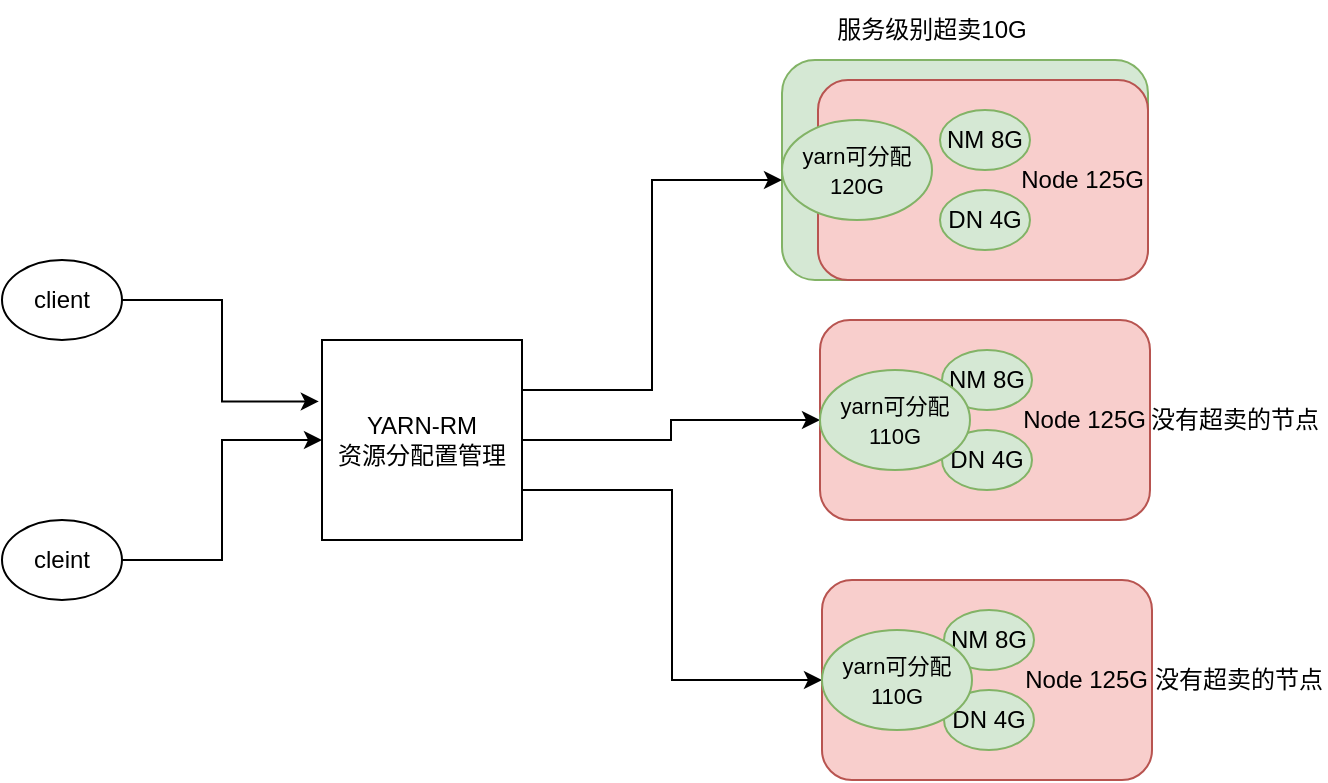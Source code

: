 <mxfile version="27.0.9">
  <diagram name="第 1 页" id="b-wFFnTidDRVDTVF9fiY">
    <mxGraphModel dx="983" dy="530" grid="1" gridSize="10" guides="1" tooltips="1" connect="1" arrows="1" fold="1" page="1" pageScale="1" pageWidth="827" pageHeight="1169" math="0" shadow="0">
      <root>
        <mxCell id="0" />
        <mxCell id="1" parent="0" />
        <mxCell id="ZLMe1sIbapqyTCxvVwkS-2" value="client" style="ellipse;whiteSpace=wrap;html=1;" vertex="1" parent="1">
          <mxGeometry x="80" y="220" width="60" height="40" as="geometry" />
        </mxCell>
        <mxCell id="ZLMe1sIbapqyTCxvVwkS-28" style="edgeStyle=orthogonalEdgeStyle;rounded=0;orthogonalLoop=1;jettySize=auto;html=1;" edge="1" parent="1" source="ZLMe1sIbapqyTCxvVwkS-3" target="ZLMe1sIbapqyTCxvVwkS-18">
          <mxGeometry relative="1" as="geometry" />
        </mxCell>
        <mxCell id="ZLMe1sIbapqyTCxvVwkS-29" style="edgeStyle=orthogonalEdgeStyle;rounded=0;orthogonalLoop=1;jettySize=auto;html=1;exitX=1;exitY=0.75;exitDx=0;exitDy=0;entryX=0;entryY=0.5;entryDx=0;entryDy=0;" edge="1" parent="1" source="ZLMe1sIbapqyTCxvVwkS-3" target="ZLMe1sIbapqyTCxvVwkS-25">
          <mxGeometry relative="1" as="geometry" />
        </mxCell>
        <mxCell id="ZLMe1sIbapqyTCxvVwkS-3" value="YARN-RM&lt;div&gt;资源分配置管理&lt;/div&gt;" style="whiteSpace=wrap;html=1;aspect=fixed;" vertex="1" parent="1">
          <mxGeometry x="240" y="260" width="100" height="100" as="geometry" />
        </mxCell>
        <mxCell id="ZLMe1sIbapqyTCxvVwkS-4" value="" style="rounded=1;whiteSpace=wrap;html=1;fillColor=#d5e8d4;strokeColor=#82b366;" vertex="1" parent="1">
          <mxGeometry x="470" y="120" width="183" height="110" as="geometry" />
        </mxCell>
        <mxCell id="ZLMe1sIbapqyTCxvVwkS-1" value="&lt;blockquote style=&quot;margin: 0 0 0 40px; border: none; padding: 0px;&quot;&gt;Node 125G&lt;/blockquote&gt;" style="rounded=1;whiteSpace=wrap;html=1;align=right;fillColor=#f8cecc;strokeColor=#b85450;" vertex="1" parent="1">
          <mxGeometry x="488" y="130" width="165" height="100" as="geometry" />
        </mxCell>
        <mxCell id="ZLMe1sIbapqyTCxvVwkS-27" value="" style="edgeStyle=orthogonalEdgeStyle;rounded=0;orthogonalLoop=1;jettySize=auto;html=1;" edge="1" parent="1" source="ZLMe1sIbapqyTCxvVwkS-5" target="ZLMe1sIbapqyTCxvVwkS-3">
          <mxGeometry relative="1" as="geometry" />
        </mxCell>
        <mxCell id="ZLMe1sIbapqyTCxvVwkS-5" value="cleint" style="ellipse;whiteSpace=wrap;html=1;" vertex="1" parent="1">
          <mxGeometry x="80" y="350" width="60" height="40" as="geometry" />
        </mxCell>
        <mxCell id="ZLMe1sIbapqyTCxvVwkS-8" value="NM 8G" style="ellipse;whiteSpace=wrap;html=1;fillColor=#d5e8d4;strokeColor=#82b366;" vertex="1" parent="1">
          <mxGeometry x="549" y="145" width="45" height="30" as="geometry" />
        </mxCell>
        <mxCell id="ZLMe1sIbapqyTCxvVwkS-9" value="DN 4G" style="ellipse;whiteSpace=wrap;html=1;fillColor=#d5e8d4;strokeColor=#82b366;" vertex="1" parent="1">
          <mxGeometry x="549" y="185" width="45" height="30" as="geometry" />
        </mxCell>
        <mxCell id="ZLMe1sIbapqyTCxvVwkS-10" value="&lt;font style=&quot;font-size: 11px;&quot;&gt;yarn可分配 120G&lt;/font&gt;" style="ellipse;whiteSpace=wrap;html=1;fillColor=#d5e8d4;strokeColor=#82b366;" vertex="1" parent="1">
          <mxGeometry x="470" y="150" width="75" height="50" as="geometry" />
        </mxCell>
        <mxCell id="ZLMe1sIbapqyTCxvVwkS-11" value="服务级别超卖10G" style="text;html=1;align=center;verticalAlign=middle;whiteSpace=wrap;rounded=0;" vertex="1" parent="1">
          <mxGeometry x="480" y="90" width="130" height="30" as="geometry" />
        </mxCell>
        <mxCell id="ZLMe1sIbapqyTCxvVwkS-18" value="&lt;blockquote style=&quot;margin: 0 0 0 40px; border: none; padding: 0px;&quot;&gt;Node 125G&lt;/blockquote&gt;" style="rounded=1;whiteSpace=wrap;html=1;align=right;fillColor=#f8cecc;strokeColor=#b85450;" vertex="1" parent="1">
          <mxGeometry x="489" y="250" width="165" height="100" as="geometry" />
        </mxCell>
        <mxCell id="ZLMe1sIbapqyTCxvVwkS-19" value="NM 8G" style="ellipse;whiteSpace=wrap;html=1;fillColor=#d5e8d4;strokeColor=#82b366;" vertex="1" parent="1">
          <mxGeometry x="550" y="265" width="45" height="30" as="geometry" />
        </mxCell>
        <mxCell id="ZLMe1sIbapqyTCxvVwkS-20" value="DN 4G" style="ellipse;whiteSpace=wrap;html=1;fillColor=#d5e8d4;strokeColor=#82b366;" vertex="1" parent="1">
          <mxGeometry x="550" y="305" width="45" height="30" as="geometry" />
        </mxCell>
        <mxCell id="ZLMe1sIbapqyTCxvVwkS-21" value="&lt;font style=&quot;font-size: 11px;&quot;&gt;yarn可分配 110G&lt;/font&gt;" style="ellipse;whiteSpace=wrap;html=1;fillColor=#d5e8d4;strokeColor=#82b366;" vertex="1" parent="1">
          <mxGeometry x="489" y="275" width="75" height="50" as="geometry" />
        </mxCell>
        <mxCell id="ZLMe1sIbapqyTCxvVwkS-22" value="&lt;blockquote style=&quot;margin: 0 0 0 40px; border: none; padding: 0px;&quot;&gt;Node 125G&lt;/blockquote&gt;" style="rounded=1;whiteSpace=wrap;html=1;align=right;fillColor=#f8cecc;strokeColor=#b85450;" vertex="1" parent="1">
          <mxGeometry x="490" y="380" width="165" height="100" as="geometry" />
        </mxCell>
        <mxCell id="ZLMe1sIbapqyTCxvVwkS-23" value="NM 8G" style="ellipse;whiteSpace=wrap;html=1;fillColor=#d5e8d4;strokeColor=#82b366;" vertex="1" parent="1">
          <mxGeometry x="551" y="395" width="45" height="30" as="geometry" />
        </mxCell>
        <mxCell id="ZLMe1sIbapqyTCxvVwkS-24" value="DN 4G" style="ellipse;whiteSpace=wrap;html=1;fillColor=#d5e8d4;strokeColor=#82b366;" vertex="1" parent="1">
          <mxGeometry x="551" y="435" width="45" height="30" as="geometry" />
        </mxCell>
        <mxCell id="ZLMe1sIbapqyTCxvVwkS-25" value="&lt;font style=&quot;font-size: 11px;&quot;&gt;yarn可分配 110G&lt;/font&gt;" style="ellipse;whiteSpace=wrap;html=1;fillColor=#d5e8d4;strokeColor=#82b366;" vertex="1" parent="1">
          <mxGeometry x="490" y="405" width="75" height="50" as="geometry" />
        </mxCell>
        <mxCell id="ZLMe1sIbapqyTCxvVwkS-26" style="edgeStyle=orthogonalEdgeStyle;rounded=0;orthogonalLoop=1;jettySize=auto;html=1;entryX=-0.016;entryY=0.307;entryDx=0;entryDy=0;entryPerimeter=0;" edge="1" parent="1" source="ZLMe1sIbapqyTCxvVwkS-2" target="ZLMe1sIbapqyTCxvVwkS-3">
          <mxGeometry relative="1" as="geometry" />
        </mxCell>
        <mxCell id="ZLMe1sIbapqyTCxvVwkS-30" style="edgeStyle=orthogonalEdgeStyle;rounded=0;orthogonalLoop=1;jettySize=auto;html=1;exitX=1;exitY=0.25;exitDx=0;exitDy=0;entryX=0;entryY=0.6;entryDx=0;entryDy=0;entryPerimeter=0;" edge="1" parent="1" source="ZLMe1sIbapqyTCxvVwkS-3" target="ZLMe1sIbapqyTCxvVwkS-10">
          <mxGeometry relative="1" as="geometry" />
        </mxCell>
        <mxCell id="ZLMe1sIbapqyTCxvVwkS-31" value="没有超卖的节点" style="text;html=1;align=center;verticalAlign=middle;whiteSpace=wrap;rounded=0;" vertex="1" parent="1">
          <mxGeometry x="653" y="285" width="87" height="30" as="geometry" />
        </mxCell>
        <mxCell id="ZLMe1sIbapqyTCxvVwkS-32" value="没有超卖的节点" style="text;html=1;align=center;verticalAlign=middle;whiteSpace=wrap;rounded=0;" vertex="1" parent="1">
          <mxGeometry x="655" y="415" width="87" height="30" as="geometry" />
        </mxCell>
      </root>
    </mxGraphModel>
  </diagram>
</mxfile>
